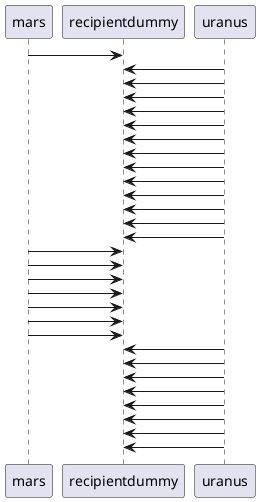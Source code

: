 @startuml
mars -> recipientdummy : 
uranus -> recipientdummy : 
uranus -> recipientdummy : 
uranus -> recipientdummy : 
uranus -> recipientdummy : 
uranus -> recipientdummy : 
uranus -> recipientdummy : 
uranus -> recipientdummy : 
uranus -> recipientdummy : 
uranus -> recipientdummy : 
uranus -> recipientdummy : 
uranus -> recipientdummy : 
uranus -> recipientdummy : 
uranus -> recipientdummy : 
mars -> recipientdummy : 
mars -> recipientdummy : 
mars -> recipientdummy : 
mars -> recipientdummy : 
mars -> recipientdummy : 
mars -> recipientdummy : 
mars -> recipientdummy : 
uranus -> recipientdummy : 
uranus -> recipientdummy : 
uranus -> recipientdummy : 
uranus -> recipientdummy : 
uranus -> recipientdummy : 
uranus -> recipientdummy : 
uranus -> recipientdummy : 
uranus -> recipientdummy : 
@enduml

